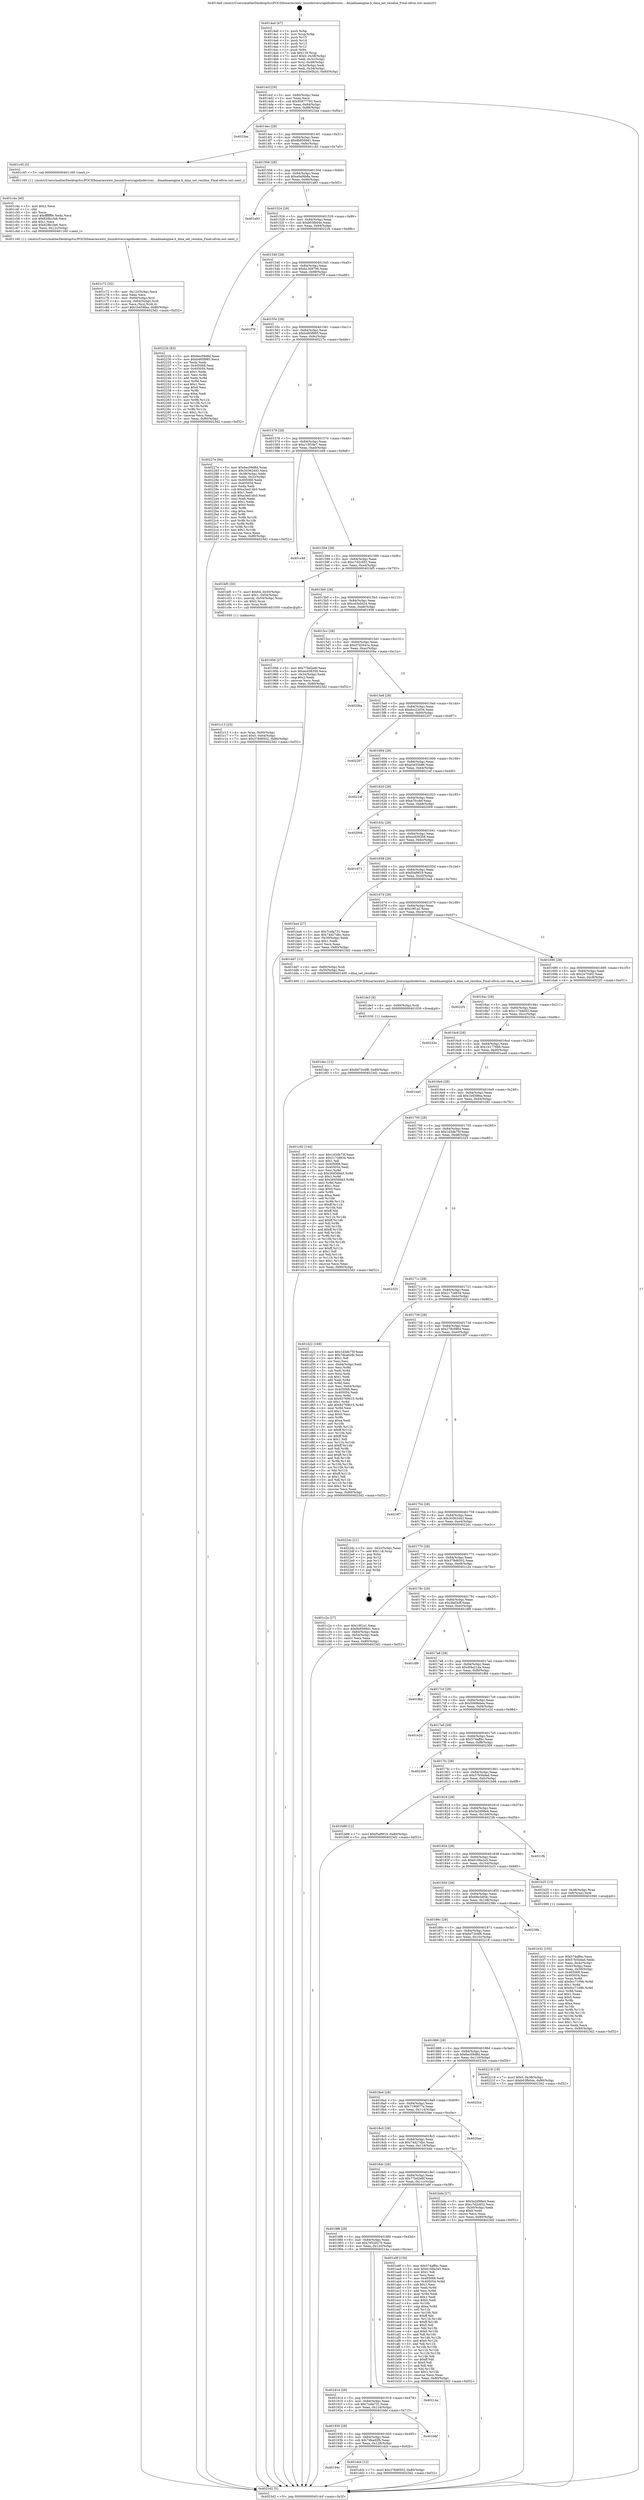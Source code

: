 digraph "0x4014a0" {
  label = "0x4014a0 (/mnt/c/Users/mathe/Desktop/tcc/POCII/binaries/extr_linuxdriversrapidiodevices....dmadmaengine.h_dma_set_residue_Final-ollvm.out::main(0))"
  labelloc = "t"
  node[shape=record]

  Entry [label="",width=0.3,height=0.3,shape=circle,fillcolor=black,style=filled]
  "0x4014cf" [label="{
     0x4014cf [29]\l
     | [instrs]\l
     &nbsp;&nbsp;0x4014cf \<+3\>: mov -0x80(%rbp),%eax\l
     &nbsp;&nbsp;0x4014d2 \<+2\>: mov %eax,%ecx\l
     &nbsp;&nbsp;0x4014d4 \<+6\>: sub $0x95877793,%ecx\l
     &nbsp;&nbsp;0x4014da \<+6\>: mov %eax,-0x84(%rbp)\l
     &nbsp;&nbsp;0x4014e0 \<+6\>: mov %ecx,-0x88(%rbp)\l
     &nbsp;&nbsp;0x4014e6 \<+6\>: je 00000000004023aa \<main+0xf0a\>\l
  }"]
  "0x4023aa" [label="{
     0x4023aa\l
  }", style=dashed]
  "0x4014ec" [label="{
     0x4014ec [28]\l
     | [instrs]\l
     &nbsp;&nbsp;0x4014ec \<+5\>: jmp 00000000004014f1 \<main+0x51\>\l
     &nbsp;&nbsp;0x4014f1 \<+6\>: mov -0x84(%rbp),%eax\l
     &nbsp;&nbsp;0x4014f7 \<+5\>: sub $0x9b8569d1,%eax\l
     &nbsp;&nbsp;0x4014fc \<+6\>: mov %eax,-0x8c(%rbp)\l
     &nbsp;&nbsp;0x401502 \<+6\>: je 0000000000401c45 \<main+0x7a5\>\l
  }"]
  Exit [label="",width=0.3,height=0.3,shape=circle,fillcolor=black,style=filled,peripheries=2]
  "0x401c45" [label="{
     0x401c45 [5]\l
     | [instrs]\l
     &nbsp;&nbsp;0x401c45 \<+5\>: call 0000000000401160 \<next_i\>\l
     | [calls]\l
     &nbsp;&nbsp;0x401160 \{1\} (/mnt/c/Users/mathe/Desktop/tcc/POCII/binaries/extr_linuxdriversrapidiodevices....dmadmaengine.h_dma_set_residue_Final-ollvm.out::next_i)\l
  }"]
  "0x401508" [label="{
     0x401508 [28]\l
     | [instrs]\l
     &nbsp;&nbsp;0x401508 \<+5\>: jmp 000000000040150d \<main+0x6d\>\l
     &nbsp;&nbsp;0x40150d \<+6\>: mov -0x84(%rbp),%eax\l
     &nbsp;&nbsp;0x401513 \<+5\>: sub $0xa0af4b8a,%eax\l
     &nbsp;&nbsp;0x401518 \<+6\>: mov %eax,-0x90(%rbp)\l
     &nbsp;&nbsp;0x40151e \<+6\>: je 0000000000401a93 \<main+0x5f3\>\l
  }"]
  "0x401dec" [label="{
     0x401dec [12]\l
     | [instrs]\l
     &nbsp;&nbsp;0x401dec \<+7\>: movl $0x6d72e4f8,-0x80(%rbp)\l
     &nbsp;&nbsp;0x401df3 \<+5\>: jmp 00000000004023d2 \<main+0xf32\>\l
  }"]
  "0x401a93" [label="{
     0x401a93\l
  }", style=dashed]
  "0x401524" [label="{
     0x401524 [28]\l
     | [instrs]\l
     &nbsp;&nbsp;0x401524 \<+5\>: jmp 0000000000401529 \<main+0x89\>\l
     &nbsp;&nbsp;0x401529 \<+6\>: mov -0x84(%rbp),%eax\l
     &nbsp;&nbsp;0x40152f \<+5\>: sub $0xb03fb04e,%eax\l
     &nbsp;&nbsp;0x401534 \<+6\>: mov %eax,-0x94(%rbp)\l
     &nbsp;&nbsp;0x40153a \<+6\>: je 000000000040222b \<main+0xd8b\>\l
  }"]
  "0x401de3" [label="{
     0x401de3 [9]\l
     | [instrs]\l
     &nbsp;&nbsp;0x401de3 \<+4\>: mov -0x60(%rbp),%rdi\l
     &nbsp;&nbsp;0x401de7 \<+5\>: call 0000000000401030 \<free@plt\>\l
     | [calls]\l
     &nbsp;&nbsp;0x401030 \{1\} (unknown)\l
  }"]
  "0x40222b" [label="{
     0x40222b [83]\l
     | [instrs]\l
     &nbsp;&nbsp;0x40222b \<+5\>: mov $0x6ec09d8d,%eax\l
     &nbsp;&nbsp;0x402230 \<+5\>: mov $0xb485f985,%ecx\l
     &nbsp;&nbsp;0x402235 \<+2\>: xor %edx,%edx\l
     &nbsp;&nbsp;0x402237 \<+7\>: mov 0x405068,%esi\l
     &nbsp;&nbsp;0x40223e \<+7\>: mov 0x405054,%edi\l
     &nbsp;&nbsp;0x402245 \<+3\>: sub $0x1,%edx\l
     &nbsp;&nbsp;0x402248 \<+3\>: mov %esi,%r8d\l
     &nbsp;&nbsp;0x40224b \<+3\>: add %edx,%r8d\l
     &nbsp;&nbsp;0x40224e \<+4\>: imul %r8d,%esi\l
     &nbsp;&nbsp;0x402252 \<+3\>: and $0x1,%esi\l
     &nbsp;&nbsp;0x402255 \<+3\>: cmp $0x0,%esi\l
     &nbsp;&nbsp;0x402258 \<+4\>: sete %r9b\l
     &nbsp;&nbsp;0x40225c \<+3\>: cmp $0xa,%edi\l
     &nbsp;&nbsp;0x40225f \<+4\>: setl %r10b\l
     &nbsp;&nbsp;0x402263 \<+3\>: mov %r9b,%r11b\l
     &nbsp;&nbsp;0x402266 \<+3\>: and %r10b,%r11b\l
     &nbsp;&nbsp;0x402269 \<+3\>: xor %r10b,%r9b\l
     &nbsp;&nbsp;0x40226c \<+3\>: or %r9b,%r11b\l
     &nbsp;&nbsp;0x40226f \<+4\>: test $0x1,%r11b\l
     &nbsp;&nbsp;0x402273 \<+3\>: cmovne %ecx,%eax\l
     &nbsp;&nbsp;0x402276 \<+3\>: mov %eax,-0x80(%rbp)\l
     &nbsp;&nbsp;0x402279 \<+5\>: jmp 00000000004023d2 \<main+0xf32\>\l
  }"]
  "0x401540" [label="{
     0x401540 [28]\l
     | [instrs]\l
     &nbsp;&nbsp;0x401540 \<+5\>: jmp 0000000000401545 \<main+0xa5\>\l
     &nbsp;&nbsp;0x401545 \<+6\>: mov -0x84(%rbp),%eax\l
     &nbsp;&nbsp;0x40154b \<+5\>: sub $0xb1309706,%eax\l
     &nbsp;&nbsp;0x401550 \<+6\>: mov %eax,-0x98(%rbp)\l
     &nbsp;&nbsp;0x401556 \<+6\>: je 0000000000401f79 \<main+0xad9\>\l
  }"]
  "0x40194c" [label="{
     0x40194c\l
  }", style=dashed]
  "0x401f79" [label="{
     0x401f79\l
  }", style=dashed]
  "0x40155c" [label="{
     0x40155c [28]\l
     | [instrs]\l
     &nbsp;&nbsp;0x40155c \<+5\>: jmp 0000000000401561 \<main+0xc1\>\l
     &nbsp;&nbsp;0x401561 \<+6\>: mov -0x84(%rbp),%eax\l
     &nbsp;&nbsp;0x401567 \<+5\>: sub $0xb485f985,%eax\l
     &nbsp;&nbsp;0x40156c \<+6\>: mov %eax,-0x9c(%rbp)\l
     &nbsp;&nbsp;0x401572 \<+6\>: je 000000000040227e \<main+0xdde\>\l
  }"]
  "0x401dcb" [label="{
     0x401dcb [12]\l
     | [instrs]\l
     &nbsp;&nbsp;0x401dcb \<+7\>: movl $0x378d6502,-0x80(%rbp)\l
     &nbsp;&nbsp;0x401dd2 \<+5\>: jmp 00000000004023d2 \<main+0xf32\>\l
  }"]
  "0x40227e" [label="{
     0x40227e [94]\l
     | [instrs]\l
     &nbsp;&nbsp;0x40227e \<+5\>: mov $0x6ec09d8d,%eax\l
     &nbsp;&nbsp;0x402283 \<+5\>: mov $0x30362443,%ecx\l
     &nbsp;&nbsp;0x402288 \<+3\>: mov -0x38(%rbp),%edx\l
     &nbsp;&nbsp;0x40228b \<+3\>: mov %edx,-0x2c(%rbp)\l
     &nbsp;&nbsp;0x40228e \<+7\>: mov 0x405068,%edx\l
     &nbsp;&nbsp;0x402295 \<+7\>: mov 0x405054,%esi\l
     &nbsp;&nbsp;0x40229c \<+2\>: mov %edx,%edi\l
     &nbsp;&nbsp;0x40229e \<+6\>: sub $0xa3ed14b5,%edi\l
     &nbsp;&nbsp;0x4022a4 \<+3\>: sub $0x1,%edi\l
     &nbsp;&nbsp;0x4022a7 \<+6\>: add $0xa3ed14b5,%edi\l
     &nbsp;&nbsp;0x4022ad \<+3\>: imul %edi,%edx\l
     &nbsp;&nbsp;0x4022b0 \<+3\>: and $0x1,%edx\l
     &nbsp;&nbsp;0x4022b3 \<+3\>: cmp $0x0,%edx\l
     &nbsp;&nbsp;0x4022b6 \<+4\>: sete %r8b\l
     &nbsp;&nbsp;0x4022ba \<+3\>: cmp $0xa,%esi\l
     &nbsp;&nbsp;0x4022bd \<+4\>: setl %r9b\l
     &nbsp;&nbsp;0x4022c1 \<+3\>: mov %r8b,%r10b\l
     &nbsp;&nbsp;0x4022c4 \<+3\>: and %r9b,%r10b\l
     &nbsp;&nbsp;0x4022c7 \<+3\>: xor %r9b,%r8b\l
     &nbsp;&nbsp;0x4022ca \<+3\>: or %r8b,%r10b\l
     &nbsp;&nbsp;0x4022cd \<+4\>: test $0x1,%r10b\l
     &nbsp;&nbsp;0x4022d1 \<+3\>: cmovne %ecx,%eax\l
     &nbsp;&nbsp;0x4022d4 \<+3\>: mov %eax,-0x80(%rbp)\l
     &nbsp;&nbsp;0x4022d7 \<+5\>: jmp 00000000004023d2 \<main+0xf32\>\l
  }"]
  "0x401578" [label="{
     0x401578 [28]\l
     | [instrs]\l
     &nbsp;&nbsp;0x401578 \<+5\>: jmp 000000000040157d \<main+0xdd\>\l
     &nbsp;&nbsp;0x40157d \<+6\>: mov -0x84(%rbp),%eax\l
     &nbsp;&nbsp;0x401583 \<+5\>: sub $0xc15f18e7,%eax\l
     &nbsp;&nbsp;0x401588 \<+6\>: mov %eax,-0xa0(%rbp)\l
     &nbsp;&nbsp;0x40158e \<+6\>: je 0000000000401e48 \<main+0x9a8\>\l
  }"]
  "0x401930" [label="{
     0x401930 [28]\l
     | [instrs]\l
     &nbsp;&nbsp;0x401930 \<+5\>: jmp 0000000000401935 \<main+0x495\>\l
     &nbsp;&nbsp;0x401935 \<+6\>: mov -0x84(%rbp),%eax\l
     &nbsp;&nbsp;0x40193b \<+5\>: sub $0x7dbad2fb,%eax\l
     &nbsp;&nbsp;0x401940 \<+6\>: mov %eax,-0x128(%rbp)\l
     &nbsp;&nbsp;0x401946 \<+6\>: je 0000000000401dcb \<main+0x92b\>\l
  }"]
  "0x401e48" [label="{
     0x401e48\l
  }", style=dashed]
  "0x401594" [label="{
     0x401594 [28]\l
     | [instrs]\l
     &nbsp;&nbsp;0x401594 \<+5\>: jmp 0000000000401599 \<main+0xf9\>\l
     &nbsp;&nbsp;0x401599 \<+6\>: mov -0x84(%rbp),%eax\l
     &nbsp;&nbsp;0x40159f \<+5\>: sub $0xc7d2c652,%eax\l
     &nbsp;&nbsp;0x4015a4 \<+6\>: mov %eax,-0xa4(%rbp)\l
     &nbsp;&nbsp;0x4015aa \<+6\>: je 0000000000401bf5 \<main+0x755\>\l
  }"]
  "0x401bbf" [label="{
     0x401bbf\l
  }", style=dashed]
  "0x401bf5" [label="{
     0x401bf5 [30]\l
     | [instrs]\l
     &nbsp;&nbsp;0x401bf5 \<+7\>: movl $0x64,-0x50(%rbp)\l
     &nbsp;&nbsp;0x401bfc \<+7\>: movl $0x1,-0x54(%rbp)\l
     &nbsp;&nbsp;0x401c03 \<+4\>: movslq -0x54(%rbp),%rax\l
     &nbsp;&nbsp;0x401c07 \<+4\>: shl $0x2,%rax\l
     &nbsp;&nbsp;0x401c0b \<+3\>: mov %rax,%rdi\l
     &nbsp;&nbsp;0x401c0e \<+5\>: call 0000000000401050 \<malloc@plt\>\l
     | [calls]\l
     &nbsp;&nbsp;0x401050 \{1\} (unknown)\l
  }"]
  "0x4015b0" [label="{
     0x4015b0 [28]\l
     | [instrs]\l
     &nbsp;&nbsp;0x4015b0 \<+5\>: jmp 00000000004015b5 \<main+0x115\>\l
     &nbsp;&nbsp;0x4015b5 \<+6\>: mov -0x84(%rbp),%eax\l
     &nbsp;&nbsp;0x4015bb \<+5\>: sub $0xcd3e5b24,%eax\l
     &nbsp;&nbsp;0x4015c0 \<+6\>: mov %eax,-0xa8(%rbp)\l
     &nbsp;&nbsp;0x4015c6 \<+6\>: je 0000000000401956 \<main+0x4b6\>\l
  }"]
  "0x401914" [label="{
     0x401914 [28]\l
     | [instrs]\l
     &nbsp;&nbsp;0x401914 \<+5\>: jmp 0000000000401919 \<main+0x479\>\l
     &nbsp;&nbsp;0x401919 \<+6\>: mov -0x84(%rbp),%eax\l
     &nbsp;&nbsp;0x40191f \<+5\>: sub $0x7cefa731,%eax\l
     &nbsp;&nbsp;0x401924 \<+6\>: mov %eax,-0x124(%rbp)\l
     &nbsp;&nbsp;0x40192a \<+6\>: je 0000000000401bbf \<main+0x71f\>\l
  }"]
  "0x401956" [label="{
     0x401956 [27]\l
     | [instrs]\l
     &nbsp;&nbsp;0x401956 \<+5\>: mov $0x77bd2e6f,%eax\l
     &nbsp;&nbsp;0x40195b \<+5\>: mov $0xecd38358,%ecx\l
     &nbsp;&nbsp;0x401960 \<+3\>: mov -0x34(%rbp),%edx\l
     &nbsp;&nbsp;0x401963 \<+3\>: cmp $0x2,%edx\l
     &nbsp;&nbsp;0x401966 \<+3\>: cmovne %ecx,%eax\l
     &nbsp;&nbsp;0x401969 \<+3\>: mov %eax,-0x80(%rbp)\l
     &nbsp;&nbsp;0x40196c \<+5\>: jmp 00000000004023d2 \<main+0xf32\>\l
  }"]
  "0x4015cc" [label="{
     0x4015cc [28]\l
     | [instrs]\l
     &nbsp;&nbsp;0x4015cc \<+5\>: jmp 00000000004015d1 \<main+0x131\>\l
     &nbsp;&nbsp;0x4015d1 \<+6\>: mov -0x84(%rbp),%eax\l
     &nbsp;&nbsp;0x4015d7 \<+5\>: sub $0xd7d2641e,%eax\l
     &nbsp;&nbsp;0x4015dc \<+6\>: mov %eax,-0xac(%rbp)\l
     &nbsp;&nbsp;0x4015e2 \<+6\>: je 00000000004020ba \<main+0xc1a\>\l
  }"]
  "0x4023d2" [label="{
     0x4023d2 [5]\l
     | [instrs]\l
     &nbsp;&nbsp;0x4023d2 \<+5\>: jmp 00000000004014cf \<main+0x2f\>\l
  }"]
  "0x4014a0" [label="{
     0x4014a0 [47]\l
     | [instrs]\l
     &nbsp;&nbsp;0x4014a0 \<+1\>: push %rbp\l
     &nbsp;&nbsp;0x4014a1 \<+3\>: mov %rsp,%rbp\l
     &nbsp;&nbsp;0x4014a4 \<+2\>: push %r15\l
     &nbsp;&nbsp;0x4014a6 \<+2\>: push %r14\l
     &nbsp;&nbsp;0x4014a8 \<+2\>: push %r13\l
     &nbsp;&nbsp;0x4014aa \<+2\>: push %r12\l
     &nbsp;&nbsp;0x4014ac \<+1\>: push %rbx\l
     &nbsp;&nbsp;0x4014ad \<+7\>: sub $0x118,%rsp\l
     &nbsp;&nbsp;0x4014b4 \<+7\>: movl $0x0,-0x38(%rbp)\l
     &nbsp;&nbsp;0x4014bb \<+3\>: mov %edi,-0x3c(%rbp)\l
     &nbsp;&nbsp;0x4014be \<+4\>: mov %rsi,-0x48(%rbp)\l
     &nbsp;&nbsp;0x4014c2 \<+3\>: mov -0x3c(%rbp),%edi\l
     &nbsp;&nbsp;0x4014c5 \<+3\>: mov %edi,-0x34(%rbp)\l
     &nbsp;&nbsp;0x4014c8 \<+7\>: movl $0xcd3e5b24,-0x80(%rbp)\l
  }"]
  "0x40214a" [label="{
     0x40214a\l
  }", style=dashed]
  "0x4020ba" [label="{
     0x4020ba\l
  }", style=dashed]
  "0x4015e8" [label="{
     0x4015e8 [28]\l
     | [instrs]\l
     &nbsp;&nbsp;0x4015e8 \<+5\>: jmp 00000000004015ed \<main+0x14d\>\l
     &nbsp;&nbsp;0x4015ed \<+6\>: mov -0x84(%rbp),%eax\l
     &nbsp;&nbsp;0x4015f3 \<+5\>: sub $0xdcc22d34,%eax\l
     &nbsp;&nbsp;0x4015f8 \<+6\>: mov %eax,-0xb0(%rbp)\l
     &nbsp;&nbsp;0x4015fe \<+6\>: je 0000000000402207 \<main+0xd67\>\l
  }"]
  "0x401c72" [label="{
     0x401c72 [32]\l
     | [instrs]\l
     &nbsp;&nbsp;0x401c72 \<+6\>: mov -0x12c(%rbp),%ecx\l
     &nbsp;&nbsp;0x401c78 \<+3\>: imul %eax,%ecx\l
     &nbsp;&nbsp;0x401c7b \<+4\>: mov -0x60(%rbp),%rsi\l
     &nbsp;&nbsp;0x401c7f \<+4\>: movslq -0x64(%rbp),%rdi\l
     &nbsp;&nbsp;0x401c83 \<+3\>: mov %ecx,(%rsi,%rdi,4)\l
     &nbsp;&nbsp;0x401c86 \<+7\>: movl $0x1b459fea,-0x80(%rbp)\l
     &nbsp;&nbsp;0x401c8d \<+5\>: jmp 00000000004023d2 \<main+0xf32\>\l
  }"]
  "0x402207" [label="{
     0x402207\l
  }", style=dashed]
  "0x401604" [label="{
     0x401604 [28]\l
     | [instrs]\l
     &nbsp;&nbsp;0x401604 \<+5\>: jmp 0000000000401609 \<main+0x169\>\l
     &nbsp;&nbsp;0x401609 \<+6\>: mov -0x84(%rbp),%eax\l
     &nbsp;&nbsp;0x40160f \<+5\>: sub $0xe5e55b86,%eax\l
     &nbsp;&nbsp;0x401614 \<+6\>: mov %eax,-0xb4(%rbp)\l
     &nbsp;&nbsp;0x40161a \<+6\>: je 00000000004021ef \<main+0xd4f\>\l
  }"]
  "0x401c4a" [label="{
     0x401c4a [40]\l
     | [instrs]\l
     &nbsp;&nbsp;0x401c4a \<+5\>: mov $0x2,%ecx\l
     &nbsp;&nbsp;0x401c4f \<+1\>: cltd\l
     &nbsp;&nbsp;0x401c50 \<+2\>: idiv %ecx\l
     &nbsp;&nbsp;0x401c52 \<+6\>: imul $0xfffffffe,%edx,%ecx\l
     &nbsp;&nbsp;0x401c58 \<+6\>: sub $0x828b1fe6,%ecx\l
     &nbsp;&nbsp;0x401c5e \<+3\>: add $0x1,%ecx\l
     &nbsp;&nbsp;0x401c61 \<+6\>: add $0x828b1fe6,%ecx\l
     &nbsp;&nbsp;0x401c67 \<+6\>: mov %ecx,-0x12c(%rbp)\l
     &nbsp;&nbsp;0x401c6d \<+5\>: call 0000000000401160 \<next_i\>\l
     | [calls]\l
     &nbsp;&nbsp;0x401160 \{1\} (/mnt/c/Users/mathe/Desktop/tcc/POCII/binaries/extr_linuxdriversrapidiodevices....dmadmaengine.h_dma_set_residue_Final-ollvm.out::next_i)\l
  }"]
  "0x4021ef" [label="{
     0x4021ef\l
  }", style=dashed]
  "0x401620" [label="{
     0x401620 [28]\l
     | [instrs]\l
     &nbsp;&nbsp;0x401620 \<+5\>: jmp 0000000000401625 \<main+0x185\>\l
     &nbsp;&nbsp;0x401625 \<+6\>: mov -0x84(%rbp),%eax\l
     &nbsp;&nbsp;0x40162b \<+5\>: sub $0xe7fccfef,%eax\l
     &nbsp;&nbsp;0x401630 \<+6\>: mov %eax,-0xb8(%rbp)\l
     &nbsp;&nbsp;0x401636 \<+6\>: je 0000000000402009 \<main+0xb69\>\l
  }"]
  "0x401c13" [label="{
     0x401c13 [23]\l
     | [instrs]\l
     &nbsp;&nbsp;0x401c13 \<+4\>: mov %rax,-0x60(%rbp)\l
     &nbsp;&nbsp;0x401c17 \<+7\>: movl $0x0,-0x64(%rbp)\l
     &nbsp;&nbsp;0x401c1e \<+7\>: movl $0x378d6502,-0x80(%rbp)\l
     &nbsp;&nbsp;0x401c25 \<+5\>: jmp 00000000004023d2 \<main+0xf32\>\l
  }"]
  "0x402009" [label="{
     0x402009\l
  }", style=dashed]
  "0x40163c" [label="{
     0x40163c [28]\l
     | [instrs]\l
     &nbsp;&nbsp;0x40163c \<+5\>: jmp 0000000000401641 \<main+0x1a1\>\l
     &nbsp;&nbsp;0x401641 \<+6\>: mov -0x84(%rbp),%eax\l
     &nbsp;&nbsp;0x401647 \<+5\>: sub $0xecd38358,%eax\l
     &nbsp;&nbsp;0x40164c \<+6\>: mov %eax,-0xbc(%rbp)\l
     &nbsp;&nbsp;0x401652 \<+6\>: je 0000000000401971 \<main+0x4d1\>\l
  }"]
  "0x401b32" [label="{
     0x401b32 [102]\l
     | [instrs]\l
     &nbsp;&nbsp;0x401b32 \<+5\>: mov $0x574aff4c,%ecx\l
     &nbsp;&nbsp;0x401b37 \<+5\>: mov $0x57b5bdad,%edx\l
     &nbsp;&nbsp;0x401b3c \<+3\>: mov %eax,-0x4c(%rbp)\l
     &nbsp;&nbsp;0x401b3f \<+3\>: mov -0x4c(%rbp),%eax\l
     &nbsp;&nbsp;0x401b42 \<+3\>: mov %eax,-0x30(%rbp)\l
     &nbsp;&nbsp;0x401b45 \<+7\>: mov 0x405068,%eax\l
     &nbsp;&nbsp;0x401b4c \<+7\>: mov 0x405054,%esi\l
     &nbsp;&nbsp;0x401b53 \<+3\>: mov %eax,%r8d\l
     &nbsp;&nbsp;0x401b56 \<+7\>: add $0x9cc7109b,%r8d\l
     &nbsp;&nbsp;0x401b5d \<+4\>: sub $0x1,%r8d\l
     &nbsp;&nbsp;0x401b61 \<+7\>: sub $0x9cc7109b,%r8d\l
     &nbsp;&nbsp;0x401b68 \<+4\>: imul %r8d,%eax\l
     &nbsp;&nbsp;0x401b6c \<+3\>: and $0x1,%eax\l
     &nbsp;&nbsp;0x401b6f \<+3\>: cmp $0x0,%eax\l
     &nbsp;&nbsp;0x401b72 \<+4\>: sete %r9b\l
     &nbsp;&nbsp;0x401b76 \<+3\>: cmp $0xa,%esi\l
     &nbsp;&nbsp;0x401b79 \<+4\>: setl %r10b\l
     &nbsp;&nbsp;0x401b7d \<+3\>: mov %r9b,%r11b\l
     &nbsp;&nbsp;0x401b80 \<+3\>: and %r10b,%r11b\l
     &nbsp;&nbsp;0x401b83 \<+3\>: xor %r10b,%r9b\l
     &nbsp;&nbsp;0x401b86 \<+3\>: or %r9b,%r11b\l
     &nbsp;&nbsp;0x401b89 \<+4\>: test $0x1,%r11b\l
     &nbsp;&nbsp;0x401b8d \<+3\>: cmovne %edx,%ecx\l
     &nbsp;&nbsp;0x401b90 \<+3\>: mov %ecx,-0x80(%rbp)\l
     &nbsp;&nbsp;0x401b93 \<+5\>: jmp 00000000004023d2 \<main+0xf32\>\l
  }"]
  "0x401971" [label="{
     0x401971\l
  }", style=dashed]
  "0x401658" [label="{
     0x401658 [28]\l
     | [instrs]\l
     &nbsp;&nbsp;0x401658 \<+5\>: jmp 000000000040165d \<main+0x1bd\>\l
     &nbsp;&nbsp;0x40165d \<+6\>: mov -0x84(%rbp),%eax\l
     &nbsp;&nbsp;0x401663 \<+5\>: sub $0xf5af9f19,%eax\l
     &nbsp;&nbsp;0x401668 \<+6\>: mov %eax,-0xc0(%rbp)\l
     &nbsp;&nbsp;0x40166e \<+6\>: je 0000000000401ba4 \<main+0x704\>\l
  }"]
  "0x4018f8" [label="{
     0x4018f8 [28]\l
     | [instrs]\l
     &nbsp;&nbsp;0x4018f8 \<+5\>: jmp 00000000004018fd \<main+0x45d\>\l
     &nbsp;&nbsp;0x4018fd \<+6\>: mov -0x84(%rbp),%eax\l
     &nbsp;&nbsp;0x401903 \<+5\>: sub $0x79529276,%eax\l
     &nbsp;&nbsp;0x401908 \<+6\>: mov %eax,-0x120(%rbp)\l
     &nbsp;&nbsp;0x40190e \<+6\>: je 000000000040214a \<main+0xcaa\>\l
  }"]
  "0x401ba4" [label="{
     0x401ba4 [27]\l
     | [instrs]\l
     &nbsp;&nbsp;0x401ba4 \<+5\>: mov $0x7cefa731,%eax\l
     &nbsp;&nbsp;0x401ba9 \<+5\>: mov $0x74d27dbc,%ecx\l
     &nbsp;&nbsp;0x401bae \<+3\>: mov -0x30(%rbp),%edx\l
     &nbsp;&nbsp;0x401bb1 \<+3\>: cmp $0x1,%edx\l
     &nbsp;&nbsp;0x401bb4 \<+3\>: cmovl %ecx,%eax\l
     &nbsp;&nbsp;0x401bb7 \<+3\>: mov %eax,-0x80(%rbp)\l
     &nbsp;&nbsp;0x401bba \<+5\>: jmp 00000000004023d2 \<main+0xf32\>\l
  }"]
  "0x401674" [label="{
     0x401674 [28]\l
     | [instrs]\l
     &nbsp;&nbsp;0x401674 \<+5\>: jmp 0000000000401679 \<main+0x1d9\>\l
     &nbsp;&nbsp;0x401679 \<+6\>: mov -0x84(%rbp),%eax\l
     &nbsp;&nbsp;0x40167f \<+5\>: sub $0x19f1a1,%eax\l
     &nbsp;&nbsp;0x401684 \<+6\>: mov %eax,-0xc4(%rbp)\l
     &nbsp;&nbsp;0x40168a \<+6\>: je 0000000000401dd7 \<main+0x937\>\l
  }"]
  "0x401a9f" [label="{
     0x401a9f [134]\l
     | [instrs]\l
     &nbsp;&nbsp;0x401a9f \<+5\>: mov $0x574aff4c,%eax\l
     &nbsp;&nbsp;0x401aa4 \<+5\>: mov $0x6168a2e5,%ecx\l
     &nbsp;&nbsp;0x401aa9 \<+2\>: mov $0x1,%dl\l
     &nbsp;&nbsp;0x401aab \<+2\>: xor %esi,%esi\l
     &nbsp;&nbsp;0x401aad \<+7\>: mov 0x405068,%edi\l
     &nbsp;&nbsp;0x401ab4 \<+8\>: mov 0x405054,%r8d\l
     &nbsp;&nbsp;0x401abc \<+3\>: sub $0x1,%esi\l
     &nbsp;&nbsp;0x401abf \<+3\>: mov %edi,%r9d\l
     &nbsp;&nbsp;0x401ac2 \<+3\>: add %esi,%r9d\l
     &nbsp;&nbsp;0x401ac5 \<+4\>: imul %r9d,%edi\l
     &nbsp;&nbsp;0x401ac9 \<+3\>: and $0x1,%edi\l
     &nbsp;&nbsp;0x401acc \<+3\>: cmp $0x0,%edi\l
     &nbsp;&nbsp;0x401acf \<+4\>: sete %r10b\l
     &nbsp;&nbsp;0x401ad3 \<+4\>: cmp $0xa,%r8d\l
     &nbsp;&nbsp;0x401ad7 \<+4\>: setl %r11b\l
     &nbsp;&nbsp;0x401adb \<+3\>: mov %r10b,%bl\l
     &nbsp;&nbsp;0x401ade \<+3\>: xor $0xff,%bl\l
     &nbsp;&nbsp;0x401ae1 \<+3\>: mov %r11b,%r14b\l
     &nbsp;&nbsp;0x401ae4 \<+4\>: xor $0xff,%r14b\l
     &nbsp;&nbsp;0x401ae8 \<+3\>: xor $0x0,%dl\l
     &nbsp;&nbsp;0x401aeb \<+3\>: mov %bl,%r15b\l
     &nbsp;&nbsp;0x401aee \<+4\>: and $0x0,%r15b\l
     &nbsp;&nbsp;0x401af2 \<+3\>: and %dl,%r10b\l
     &nbsp;&nbsp;0x401af5 \<+3\>: mov %r14b,%r12b\l
     &nbsp;&nbsp;0x401af8 \<+4\>: and $0x0,%r12b\l
     &nbsp;&nbsp;0x401afc \<+3\>: and %dl,%r11b\l
     &nbsp;&nbsp;0x401aff \<+3\>: or %r10b,%r15b\l
     &nbsp;&nbsp;0x401b02 \<+3\>: or %r11b,%r12b\l
     &nbsp;&nbsp;0x401b05 \<+3\>: xor %r12b,%r15b\l
     &nbsp;&nbsp;0x401b08 \<+3\>: or %r14b,%bl\l
     &nbsp;&nbsp;0x401b0b \<+3\>: xor $0xff,%bl\l
     &nbsp;&nbsp;0x401b0e \<+3\>: or $0x0,%dl\l
     &nbsp;&nbsp;0x401b11 \<+2\>: and %dl,%bl\l
     &nbsp;&nbsp;0x401b13 \<+3\>: or %bl,%r15b\l
     &nbsp;&nbsp;0x401b16 \<+4\>: test $0x1,%r15b\l
     &nbsp;&nbsp;0x401b1a \<+3\>: cmovne %ecx,%eax\l
     &nbsp;&nbsp;0x401b1d \<+3\>: mov %eax,-0x80(%rbp)\l
     &nbsp;&nbsp;0x401b20 \<+5\>: jmp 00000000004023d2 \<main+0xf32\>\l
  }"]
  "0x401dd7" [label="{
     0x401dd7 [12]\l
     | [instrs]\l
     &nbsp;&nbsp;0x401dd7 \<+4\>: mov -0x60(%rbp),%rdi\l
     &nbsp;&nbsp;0x401ddb \<+3\>: mov -0x50(%rbp),%esi\l
     &nbsp;&nbsp;0x401dde \<+5\>: call 0000000000401400 \<dma_set_residue\>\l
     | [calls]\l
     &nbsp;&nbsp;0x401400 \{1\} (/mnt/c/Users/mathe/Desktop/tcc/POCII/binaries/extr_linuxdriversrapidiodevices....dmadmaengine.h_dma_set_residue_Final-ollvm.out::dma_set_residue)\l
  }"]
  "0x401690" [label="{
     0x401690 [28]\l
     | [instrs]\l
     &nbsp;&nbsp;0x401690 \<+5\>: jmp 0000000000401695 \<main+0x1f5\>\l
     &nbsp;&nbsp;0x401695 \<+6\>: mov -0x84(%rbp),%eax\l
     &nbsp;&nbsp;0x40169b \<+5\>: sub $0x2e704f2,%eax\l
     &nbsp;&nbsp;0x4016a0 \<+6\>: mov %eax,-0xc8(%rbp)\l
     &nbsp;&nbsp;0x4016a6 \<+6\>: je 00000000004022f1 \<main+0xe51\>\l
  }"]
  "0x4018dc" [label="{
     0x4018dc [28]\l
     | [instrs]\l
     &nbsp;&nbsp;0x4018dc \<+5\>: jmp 00000000004018e1 \<main+0x441\>\l
     &nbsp;&nbsp;0x4018e1 \<+6\>: mov -0x84(%rbp),%eax\l
     &nbsp;&nbsp;0x4018e7 \<+5\>: sub $0x77bd2e6f,%eax\l
     &nbsp;&nbsp;0x4018ec \<+6\>: mov %eax,-0x11c(%rbp)\l
     &nbsp;&nbsp;0x4018f2 \<+6\>: je 0000000000401a9f \<main+0x5ff\>\l
  }"]
  "0x4022f1" [label="{
     0x4022f1\l
  }", style=dashed]
  "0x4016ac" [label="{
     0x4016ac [28]\l
     | [instrs]\l
     &nbsp;&nbsp;0x4016ac \<+5\>: jmp 00000000004016b1 \<main+0x211\>\l
     &nbsp;&nbsp;0x4016b1 \<+6\>: mov -0x84(%rbp),%eax\l
     &nbsp;&nbsp;0x4016b7 \<+5\>: sub $0x117bdd52,%eax\l
     &nbsp;&nbsp;0x4016bc \<+6\>: mov %eax,-0xcc(%rbp)\l
     &nbsp;&nbsp;0x4016c2 \<+6\>: je 000000000040233e \<main+0xe9e\>\l
  }"]
  "0x401bda" [label="{
     0x401bda [27]\l
     | [instrs]\l
     &nbsp;&nbsp;0x401bda \<+5\>: mov $0x5a2d98e4,%eax\l
     &nbsp;&nbsp;0x401bdf \<+5\>: mov $0xc7d2c652,%ecx\l
     &nbsp;&nbsp;0x401be4 \<+3\>: mov -0x30(%rbp),%edx\l
     &nbsp;&nbsp;0x401be7 \<+3\>: cmp $0x0,%edx\l
     &nbsp;&nbsp;0x401bea \<+3\>: cmove %ecx,%eax\l
     &nbsp;&nbsp;0x401bed \<+3\>: mov %eax,-0x80(%rbp)\l
     &nbsp;&nbsp;0x401bf0 \<+5\>: jmp 00000000004023d2 \<main+0xf32\>\l
  }"]
  "0x40233e" [label="{
     0x40233e\l
  }", style=dashed]
  "0x4016c8" [label="{
     0x4016c8 [28]\l
     | [instrs]\l
     &nbsp;&nbsp;0x4016c8 \<+5\>: jmp 00000000004016cd \<main+0x22d\>\l
     &nbsp;&nbsp;0x4016cd \<+6\>: mov -0x84(%rbp),%eax\l
     &nbsp;&nbsp;0x4016d3 \<+5\>: sub $0x1b177688,%eax\l
     &nbsp;&nbsp;0x4016d8 \<+6\>: mov %eax,-0xd0(%rbp)\l
     &nbsp;&nbsp;0x4016de \<+6\>: je 0000000000401ea0 \<main+0xa00\>\l
  }"]
  "0x4018c0" [label="{
     0x4018c0 [28]\l
     | [instrs]\l
     &nbsp;&nbsp;0x4018c0 \<+5\>: jmp 00000000004018c5 \<main+0x425\>\l
     &nbsp;&nbsp;0x4018c5 \<+6\>: mov -0x84(%rbp),%eax\l
     &nbsp;&nbsp;0x4018cb \<+5\>: sub $0x74d27dbc,%eax\l
     &nbsp;&nbsp;0x4018d0 \<+6\>: mov %eax,-0x118(%rbp)\l
     &nbsp;&nbsp;0x4018d6 \<+6\>: je 0000000000401bda \<main+0x73a\>\l
  }"]
  "0x401ea0" [label="{
     0x401ea0\l
  }", style=dashed]
  "0x4016e4" [label="{
     0x4016e4 [28]\l
     | [instrs]\l
     &nbsp;&nbsp;0x4016e4 \<+5\>: jmp 00000000004016e9 \<main+0x249\>\l
     &nbsp;&nbsp;0x4016e9 \<+6\>: mov -0x84(%rbp),%eax\l
     &nbsp;&nbsp;0x4016ef \<+5\>: sub $0x1b459fea,%eax\l
     &nbsp;&nbsp;0x4016f4 \<+6\>: mov %eax,-0xd4(%rbp)\l
     &nbsp;&nbsp;0x4016fa \<+6\>: je 0000000000401c92 \<main+0x7f2\>\l
  }"]
  "0x4020ae" [label="{
     0x4020ae\l
  }", style=dashed]
  "0x401c92" [label="{
     0x401c92 [144]\l
     | [instrs]\l
     &nbsp;&nbsp;0x401c92 \<+5\>: mov $0x1d3db75f,%eax\l
     &nbsp;&nbsp;0x401c97 \<+5\>: mov $0x217cd934,%ecx\l
     &nbsp;&nbsp;0x401c9c \<+2\>: mov $0x1,%dl\l
     &nbsp;&nbsp;0x401c9e \<+7\>: mov 0x405068,%esi\l
     &nbsp;&nbsp;0x401ca5 \<+7\>: mov 0x405054,%edi\l
     &nbsp;&nbsp;0x401cac \<+3\>: mov %esi,%r8d\l
     &nbsp;&nbsp;0x401caf \<+7\>: sub $0x26456bb3,%r8d\l
     &nbsp;&nbsp;0x401cb6 \<+4\>: sub $0x1,%r8d\l
     &nbsp;&nbsp;0x401cba \<+7\>: add $0x26456bb3,%r8d\l
     &nbsp;&nbsp;0x401cc1 \<+4\>: imul %r8d,%esi\l
     &nbsp;&nbsp;0x401cc5 \<+3\>: and $0x1,%esi\l
     &nbsp;&nbsp;0x401cc8 \<+3\>: cmp $0x0,%esi\l
     &nbsp;&nbsp;0x401ccb \<+4\>: sete %r9b\l
     &nbsp;&nbsp;0x401ccf \<+3\>: cmp $0xa,%edi\l
     &nbsp;&nbsp;0x401cd2 \<+4\>: setl %r10b\l
     &nbsp;&nbsp;0x401cd6 \<+3\>: mov %r9b,%r11b\l
     &nbsp;&nbsp;0x401cd9 \<+4\>: xor $0xff,%r11b\l
     &nbsp;&nbsp;0x401cdd \<+3\>: mov %r10b,%bl\l
     &nbsp;&nbsp;0x401ce0 \<+3\>: xor $0xff,%bl\l
     &nbsp;&nbsp;0x401ce3 \<+3\>: xor $0x1,%dl\l
     &nbsp;&nbsp;0x401ce6 \<+3\>: mov %r11b,%r14b\l
     &nbsp;&nbsp;0x401ce9 \<+4\>: and $0xff,%r14b\l
     &nbsp;&nbsp;0x401ced \<+3\>: and %dl,%r9b\l
     &nbsp;&nbsp;0x401cf0 \<+3\>: mov %bl,%r15b\l
     &nbsp;&nbsp;0x401cf3 \<+4\>: and $0xff,%r15b\l
     &nbsp;&nbsp;0x401cf7 \<+3\>: and %dl,%r10b\l
     &nbsp;&nbsp;0x401cfa \<+3\>: or %r9b,%r14b\l
     &nbsp;&nbsp;0x401cfd \<+3\>: or %r10b,%r15b\l
     &nbsp;&nbsp;0x401d00 \<+3\>: xor %r15b,%r14b\l
     &nbsp;&nbsp;0x401d03 \<+3\>: or %bl,%r11b\l
     &nbsp;&nbsp;0x401d06 \<+4\>: xor $0xff,%r11b\l
     &nbsp;&nbsp;0x401d0a \<+3\>: or $0x1,%dl\l
     &nbsp;&nbsp;0x401d0d \<+3\>: and %dl,%r11b\l
     &nbsp;&nbsp;0x401d10 \<+3\>: or %r11b,%r14b\l
     &nbsp;&nbsp;0x401d13 \<+4\>: test $0x1,%r14b\l
     &nbsp;&nbsp;0x401d17 \<+3\>: cmovne %ecx,%eax\l
     &nbsp;&nbsp;0x401d1a \<+3\>: mov %eax,-0x80(%rbp)\l
     &nbsp;&nbsp;0x401d1d \<+5\>: jmp 00000000004023d2 \<main+0xf32\>\l
  }"]
  "0x401700" [label="{
     0x401700 [28]\l
     | [instrs]\l
     &nbsp;&nbsp;0x401700 \<+5\>: jmp 0000000000401705 \<main+0x265\>\l
     &nbsp;&nbsp;0x401705 \<+6\>: mov -0x84(%rbp),%eax\l
     &nbsp;&nbsp;0x40170b \<+5\>: sub $0x1d3db75f,%eax\l
     &nbsp;&nbsp;0x401710 \<+6\>: mov %eax,-0xd8(%rbp)\l
     &nbsp;&nbsp;0x401716 \<+6\>: je 0000000000402325 \<main+0xe85\>\l
  }"]
  "0x4018a4" [label="{
     0x4018a4 [28]\l
     | [instrs]\l
     &nbsp;&nbsp;0x4018a4 \<+5\>: jmp 00000000004018a9 \<main+0x409\>\l
     &nbsp;&nbsp;0x4018a9 \<+6\>: mov -0x84(%rbp),%eax\l
     &nbsp;&nbsp;0x4018af \<+5\>: sub $0x7190877e,%eax\l
     &nbsp;&nbsp;0x4018b4 \<+6\>: mov %eax,-0x114(%rbp)\l
     &nbsp;&nbsp;0x4018ba \<+6\>: je 00000000004020ae \<main+0xc0e\>\l
  }"]
  "0x402325" [label="{
     0x402325\l
  }", style=dashed]
  "0x40171c" [label="{
     0x40171c [28]\l
     | [instrs]\l
     &nbsp;&nbsp;0x40171c \<+5\>: jmp 0000000000401721 \<main+0x281\>\l
     &nbsp;&nbsp;0x401721 \<+6\>: mov -0x84(%rbp),%eax\l
     &nbsp;&nbsp;0x401727 \<+5\>: sub $0x217cd934,%eax\l
     &nbsp;&nbsp;0x40172c \<+6\>: mov %eax,-0xdc(%rbp)\l
     &nbsp;&nbsp;0x401732 \<+6\>: je 0000000000401d22 \<main+0x882\>\l
  }"]
  "0x4023cb" [label="{
     0x4023cb\l
  }", style=dashed]
  "0x401d22" [label="{
     0x401d22 [169]\l
     | [instrs]\l
     &nbsp;&nbsp;0x401d22 \<+5\>: mov $0x1d3db75f,%eax\l
     &nbsp;&nbsp;0x401d27 \<+5\>: mov $0x7dbad2fb,%ecx\l
     &nbsp;&nbsp;0x401d2c \<+2\>: mov $0x1,%dl\l
     &nbsp;&nbsp;0x401d2e \<+2\>: xor %esi,%esi\l
     &nbsp;&nbsp;0x401d30 \<+3\>: mov -0x64(%rbp),%edi\l
     &nbsp;&nbsp;0x401d33 \<+3\>: mov %esi,%r8d\l
     &nbsp;&nbsp;0x401d36 \<+3\>: sub %edi,%r8d\l
     &nbsp;&nbsp;0x401d39 \<+2\>: mov %esi,%edi\l
     &nbsp;&nbsp;0x401d3b \<+3\>: sub $0x1,%edi\l
     &nbsp;&nbsp;0x401d3e \<+3\>: add %edi,%r8d\l
     &nbsp;&nbsp;0x401d41 \<+3\>: sub %r8d,%esi\l
     &nbsp;&nbsp;0x401d44 \<+3\>: mov %esi,-0x64(%rbp)\l
     &nbsp;&nbsp;0x401d47 \<+7\>: mov 0x405068,%esi\l
     &nbsp;&nbsp;0x401d4e \<+7\>: mov 0x405054,%edi\l
     &nbsp;&nbsp;0x401d55 \<+3\>: mov %esi,%r8d\l
     &nbsp;&nbsp;0x401d58 \<+7\>: sub $0x92769015,%r8d\l
     &nbsp;&nbsp;0x401d5f \<+4\>: sub $0x1,%r8d\l
     &nbsp;&nbsp;0x401d63 \<+7\>: add $0x92769015,%r8d\l
     &nbsp;&nbsp;0x401d6a \<+4\>: imul %r8d,%esi\l
     &nbsp;&nbsp;0x401d6e \<+3\>: and $0x1,%esi\l
     &nbsp;&nbsp;0x401d71 \<+3\>: cmp $0x0,%esi\l
     &nbsp;&nbsp;0x401d74 \<+4\>: sete %r9b\l
     &nbsp;&nbsp;0x401d78 \<+3\>: cmp $0xa,%edi\l
     &nbsp;&nbsp;0x401d7b \<+4\>: setl %r10b\l
     &nbsp;&nbsp;0x401d7f \<+3\>: mov %r9b,%r11b\l
     &nbsp;&nbsp;0x401d82 \<+4\>: xor $0xff,%r11b\l
     &nbsp;&nbsp;0x401d86 \<+3\>: mov %r10b,%bl\l
     &nbsp;&nbsp;0x401d89 \<+3\>: xor $0xff,%bl\l
     &nbsp;&nbsp;0x401d8c \<+3\>: xor $0x1,%dl\l
     &nbsp;&nbsp;0x401d8f \<+3\>: mov %r11b,%r14b\l
     &nbsp;&nbsp;0x401d92 \<+4\>: and $0xff,%r14b\l
     &nbsp;&nbsp;0x401d96 \<+3\>: and %dl,%r9b\l
     &nbsp;&nbsp;0x401d99 \<+3\>: mov %bl,%r15b\l
     &nbsp;&nbsp;0x401d9c \<+4\>: and $0xff,%r15b\l
     &nbsp;&nbsp;0x401da0 \<+3\>: and %dl,%r10b\l
     &nbsp;&nbsp;0x401da3 \<+3\>: or %r9b,%r14b\l
     &nbsp;&nbsp;0x401da6 \<+3\>: or %r10b,%r15b\l
     &nbsp;&nbsp;0x401da9 \<+3\>: xor %r15b,%r14b\l
     &nbsp;&nbsp;0x401dac \<+3\>: or %bl,%r11b\l
     &nbsp;&nbsp;0x401daf \<+4\>: xor $0xff,%r11b\l
     &nbsp;&nbsp;0x401db3 \<+3\>: or $0x1,%dl\l
     &nbsp;&nbsp;0x401db6 \<+3\>: and %dl,%r11b\l
     &nbsp;&nbsp;0x401db9 \<+3\>: or %r11b,%r14b\l
     &nbsp;&nbsp;0x401dbc \<+4\>: test $0x1,%r14b\l
     &nbsp;&nbsp;0x401dc0 \<+3\>: cmovne %ecx,%eax\l
     &nbsp;&nbsp;0x401dc3 \<+3\>: mov %eax,-0x80(%rbp)\l
     &nbsp;&nbsp;0x401dc6 \<+5\>: jmp 00000000004023d2 \<main+0xf32\>\l
  }"]
  "0x401738" [label="{
     0x401738 [28]\l
     | [instrs]\l
     &nbsp;&nbsp;0x401738 \<+5\>: jmp 000000000040173d \<main+0x29d\>\l
     &nbsp;&nbsp;0x40173d \<+6\>: mov -0x84(%rbp),%eax\l
     &nbsp;&nbsp;0x401743 \<+5\>: sub $0x279c0864,%eax\l
     &nbsp;&nbsp;0x401748 \<+6\>: mov %eax,-0xe0(%rbp)\l
     &nbsp;&nbsp;0x40174e \<+6\>: je 00000000004019f7 \<main+0x557\>\l
  }"]
  "0x401888" [label="{
     0x401888 [28]\l
     | [instrs]\l
     &nbsp;&nbsp;0x401888 \<+5\>: jmp 000000000040188d \<main+0x3ed\>\l
     &nbsp;&nbsp;0x40188d \<+6\>: mov -0x84(%rbp),%eax\l
     &nbsp;&nbsp;0x401893 \<+5\>: sub $0x6ec09d8d,%eax\l
     &nbsp;&nbsp;0x401898 \<+6\>: mov %eax,-0x110(%rbp)\l
     &nbsp;&nbsp;0x40189e \<+6\>: je 00000000004023cb \<main+0xf2b\>\l
  }"]
  "0x4019f7" [label="{
     0x4019f7\l
  }", style=dashed]
  "0x401754" [label="{
     0x401754 [28]\l
     | [instrs]\l
     &nbsp;&nbsp;0x401754 \<+5\>: jmp 0000000000401759 \<main+0x2b9\>\l
     &nbsp;&nbsp;0x401759 \<+6\>: mov -0x84(%rbp),%eax\l
     &nbsp;&nbsp;0x40175f \<+5\>: sub $0x30362443,%eax\l
     &nbsp;&nbsp;0x401764 \<+6\>: mov %eax,-0xe4(%rbp)\l
     &nbsp;&nbsp;0x40176a \<+6\>: je 00000000004022dc \<main+0xe3c\>\l
  }"]
  "0x402218" [label="{
     0x402218 [19]\l
     | [instrs]\l
     &nbsp;&nbsp;0x402218 \<+7\>: movl $0x0,-0x38(%rbp)\l
     &nbsp;&nbsp;0x40221f \<+7\>: movl $0xb03fb04e,-0x80(%rbp)\l
     &nbsp;&nbsp;0x402226 \<+5\>: jmp 00000000004023d2 \<main+0xf32\>\l
  }"]
  "0x4022dc" [label="{
     0x4022dc [21]\l
     | [instrs]\l
     &nbsp;&nbsp;0x4022dc \<+3\>: mov -0x2c(%rbp),%eax\l
     &nbsp;&nbsp;0x4022df \<+7\>: add $0x118,%rsp\l
     &nbsp;&nbsp;0x4022e6 \<+1\>: pop %rbx\l
     &nbsp;&nbsp;0x4022e7 \<+2\>: pop %r12\l
     &nbsp;&nbsp;0x4022e9 \<+2\>: pop %r13\l
     &nbsp;&nbsp;0x4022eb \<+2\>: pop %r14\l
     &nbsp;&nbsp;0x4022ed \<+2\>: pop %r15\l
     &nbsp;&nbsp;0x4022ef \<+1\>: pop %rbp\l
     &nbsp;&nbsp;0x4022f0 \<+1\>: ret\l
  }"]
  "0x401770" [label="{
     0x401770 [28]\l
     | [instrs]\l
     &nbsp;&nbsp;0x401770 \<+5\>: jmp 0000000000401775 \<main+0x2d5\>\l
     &nbsp;&nbsp;0x401775 \<+6\>: mov -0x84(%rbp),%eax\l
     &nbsp;&nbsp;0x40177b \<+5\>: sub $0x378d6502,%eax\l
     &nbsp;&nbsp;0x401780 \<+6\>: mov %eax,-0xe8(%rbp)\l
     &nbsp;&nbsp;0x401786 \<+6\>: je 0000000000401c2a \<main+0x78a\>\l
  }"]
  "0x40186c" [label="{
     0x40186c [28]\l
     | [instrs]\l
     &nbsp;&nbsp;0x40186c \<+5\>: jmp 0000000000401871 \<main+0x3d1\>\l
     &nbsp;&nbsp;0x401871 \<+6\>: mov -0x84(%rbp),%eax\l
     &nbsp;&nbsp;0x401877 \<+5\>: sub $0x6d72e4f8,%eax\l
     &nbsp;&nbsp;0x40187c \<+6\>: mov %eax,-0x10c(%rbp)\l
     &nbsp;&nbsp;0x401882 \<+6\>: je 0000000000402218 \<main+0xd78\>\l
  }"]
  "0x401c2a" [label="{
     0x401c2a [27]\l
     | [instrs]\l
     &nbsp;&nbsp;0x401c2a \<+5\>: mov $0x19f1a1,%eax\l
     &nbsp;&nbsp;0x401c2f \<+5\>: mov $0x9b8569d1,%ecx\l
     &nbsp;&nbsp;0x401c34 \<+3\>: mov -0x64(%rbp),%edx\l
     &nbsp;&nbsp;0x401c37 \<+3\>: cmp -0x54(%rbp),%edx\l
     &nbsp;&nbsp;0x401c3a \<+3\>: cmovl %ecx,%eax\l
     &nbsp;&nbsp;0x401c3d \<+3\>: mov %eax,-0x80(%rbp)\l
     &nbsp;&nbsp;0x401c40 \<+5\>: jmp 00000000004023d2 \<main+0xf32\>\l
  }"]
  "0x40178c" [label="{
     0x40178c [28]\l
     | [instrs]\l
     &nbsp;&nbsp;0x40178c \<+5\>: jmp 0000000000401791 \<main+0x2f1\>\l
     &nbsp;&nbsp;0x401791 \<+6\>: mov -0x84(%rbp),%eax\l
     &nbsp;&nbsp;0x401797 \<+5\>: sub $0x3faf3cff,%eax\l
     &nbsp;&nbsp;0x40179c \<+6\>: mov %eax,-0xec(%rbp)\l
     &nbsp;&nbsp;0x4017a2 \<+6\>: je 0000000000401df8 \<main+0x958\>\l
  }"]
  "0x40238b" [label="{
     0x40238b\l
  }", style=dashed]
  "0x401df8" [label="{
     0x401df8\l
  }", style=dashed]
  "0x4017a8" [label="{
     0x4017a8 [28]\l
     | [instrs]\l
     &nbsp;&nbsp;0x4017a8 \<+5\>: jmp 00000000004017ad \<main+0x30d\>\l
     &nbsp;&nbsp;0x4017ad \<+6\>: mov -0x84(%rbp),%eax\l
     &nbsp;&nbsp;0x4017b3 \<+5\>: sub $0x4f4a21da,%eax\l
     &nbsp;&nbsp;0x4017b8 \<+6\>: mov %eax,-0xf0(%rbp)\l
     &nbsp;&nbsp;0x4017be \<+6\>: je 0000000000401f6d \<main+0xacd\>\l
  }"]
  "0x401850" [label="{
     0x401850 [28]\l
     | [instrs]\l
     &nbsp;&nbsp;0x401850 \<+5\>: jmp 0000000000401855 \<main+0x3b5\>\l
     &nbsp;&nbsp;0x401855 \<+6\>: mov -0x84(%rbp),%eax\l
     &nbsp;&nbsp;0x40185b \<+5\>: sub $0x68e5d04c,%eax\l
     &nbsp;&nbsp;0x401860 \<+6\>: mov %eax,-0x108(%rbp)\l
     &nbsp;&nbsp;0x401866 \<+6\>: je 000000000040238b \<main+0xeeb\>\l
  }"]
  "0x401f6d" [label="{
     0x401f6d\l
  }", style=dashed]
  "0x4017c4" [label="{
     0x4017c4 [28]\l
     | [instrs]\l
     &nbsp;&nbsp;0x4017c4 \<+5\>: jmp 00000000004017c9 \<main+0x329\>\l
     &nbsp;&nbsp;0x4017c9 \<+6\>: mov -0x84(%rbp),%eax\l
     &nbsp;&nbsp;0x4017cf \<+5\>: sub $0x5069bbea,%eax\l
     &nbsp;&nbsp;0x4017d4 \<+6\>: mov %eax,-0xf4(%rbp)\l
     &nbsp;&nbsp;0x4017da \<+6\>: je 0000000000401e2d \<main+0x98d\>\l
  }"]
  "0x401b25" [label="{
     0x401b25 [13]\l
     | [instrs]\l
     &nbsp;&nbsp;0x401b25 \<+4\>: mov -0x48(%rbp),%rax\l
     &nbsp;&nbsp;0x401b29 \<+4\>: mov 0x8(%rax),%rdi\l
     &nbsp;&nbsp;0x401b2d \<+5\>: call 0000000000401060 \<atoi@plt\>\l
     | [calls]\l
     &nbsp;&nbsp;0x401060 \{1\} (unknown)\l
  }"]
  "0x401e2d" [label="{
     0x401e2d\l
  }", style=dashed]
  "0x4017e0" [label="{
     0x4017e0 [28]\l
     | [instrs]\l
     &nbsp;&nbsp;0x4017e0 \<+5\>: jmp 00000000004017e5 \<main+0x345\>\l
     &nbsp;&nbsp;0x4017e5 \<+6\>: mov -0x84(%rbp),%eax\l
     &nbsp;&nbsp;0x4017eb \<+5\>: sub $0x574aff4c,%eax\l
     &nbsp;&nbsp;0x4017f0 \<+6\>: mov %eax,-0xf8(%rbp)\l
     &nbsp;&nbsp;0x4017f6 \<+6\>: je 0000000000402309 \<main+0xe69\>\l
  }"]
  "0x401834" [label="{
     0x401834 [28]\l
     | [instrs]\l
     &nbsp;&nbsp;0x401834 \<+5\>: jmp 0000000000401839 \<main+0x399\>\l
     &nbsp;&nbsp;0x401839 \<+6\>: mov -0x84(%rbp),%eax\l
     &nbsp;&nbsp;0x40183f \<+5\>: sub $0x6168a2e5,%eax\l
     &nbsp;&nbsp;0x401844 \<+6\>: mov %eax,-0x104(%rbp)\l
     &nbsp;&nbsp;0x40184a \<+6\>: je 0000000000401b25 \<main+0x685\>\l
  }"]
  "0x402309" [label="{
     0x402309\l
  }", style=dashed]
  "0x4017fc" [label="{
     0x4017fc [28]\l
     | [instrs]\l
     &nbsp;&nbsp;0x4017fc \<+5\>: jmp 0000000000401801 \<main+0x361\>\l
     &nbsp;&nbsp;0x401801 \<+6\>: mov -0x84(%rbp),%eax\l
     &nbsp;&nbsp;0x401807 \<+5\>: sub $0x57b5bdad,%eax\l
     &nbsp;&nbsp;0x40180c \<+6\>: mov %eax,-0xfc(%rbp)\l
     &nbsp;&nbsp;0x401812 \<+6\>: je 0000000000401b98 \<main+0x6f8\>\l
  }"]
  "0x4021fb" [label="{
     0x4021fb\l
  }", style=dashed]
  "0x401b98" [label="{
     0x401b98 [12]\l
     | [instrs]\l
     &nbsp;&nbsp;0x401b98 \<+7\>: movl $0xf5af9f19,-0x80(%rbp)\l
     &nbsp;&nbsp;0x401b9f \<+5\>: jmp 00000000004023d2 \<main+0xf32\>\l
  }"]
  "0x401818" [label="{
     0x401818 [28]\l
     | [instrs]\l
     &nbsp;&nbsp;0x401818 \<+5\>: jmp 000000000040181d \<main+0x37d\>\l
     &nbsp;&nbsp;0x40181d \<+6\>: mov -0x84(%rbp),%eax\l
     &nbsp;&nbsp;0x401823 \<+5\>: sub $0x5a2d98e4,%eax\l
     &nbsp;&nbsp;0x401828 \<+6\>: mov %eax,-0x100(%rbp)\l
     &nbsp;&nbsp;0x40182e \<+6\>: je 00000000004021fb \<main+0xd5b\>\l
  }"]
  Entry -> "0x4014a0" [label=" 1"]
  "0x4014cf" -> "0x4023aa" [label=" 0"]
  "0x4014cf" -> "0x4014ec" [label=" 18"]
  "0x4022dc" -> Exit [label=" 1"]
  "0x4014ec" -> "0x401c45" [label=" 1"]
  "0x4014ec" -> "0x401508" [label=" 17"]
  "0x40227e" -> "0x4023d2" [label=" 1"]
  "0x401508" -> "0x401a93" [label=" 0"]
  "0x401508" -> "0x401524" [label=" 17"]
  "0x40222b" -> "0x4023d2" [label=" 1"]
  "0x401524" -> "0x40222b" [label=" 1"]
  "0x401524" -> "0x401540" [label=" 16"]
  "0x402218" -> "0x4023d2" [label=" 1"]
  "0x401540" -> "0x401f79" [label=" 0"]
  "0x401540" -> "0x40155c" [label=" 16"]
  "0x401dec" -> "0x4023d2" [label=" 1"]
  "0x40155c" -> "0x40227e" [label=" 1"]
  "0x40155c" -> "0x401578" [label=" 15"]
  "0x401de3" -> "0x401dec" [label=" 1"]
  "0x401578" -> "0x401e48" [label=" 0"]
  "0x401578" -> "0x401594" [label=" 15"]
  "0x401dcb" -> "0x4023d2" [label=" 1"]
  "0x401594" -> "0x401bf5" [label=" 1"]
  "0x401594" -> "0x4015b0" [label=" 14"]
  "0x401930" -> "0x40194c" [label=" 0"]
  "0x4015b0" -> "0x401956" [label=" 1"]
  "0x4015b0" -> "0x4015cc" [label=" 13"]
  "0x401956" -> "0x4023d2" [label=" 1"]
  "0x4014a0" -> "0x4014cf" [label=" 1"]
  "0x4023d2" -> "0x4014cf" [label=" 17"]
  "0x401dd7" -> "0x401de3" [label=" 1"]
  "0x4015cc" -> "0x4020ba" [label=" 0"]
  "0x4015cc" -> "0x4015e8" [label=" 13"]
  "0x401914" -> "0x401930" [label=" 1"]
  "0x4015e8" -> "0x402207" [label=" 0"]
  "0x4015e8" -> "0x401604" [label=" 13"]
  "0x401930" -> "0x401dcb" [label=" 1"]
  "0x401604" -> "0x4021ef" [label=" 0"]
  "0x401604" -> "0x401620" [label=" 13"]
  "0x4018f8" -> "0x401914" [label=" 1"]
  "0x401620" -> "0x402009" [label=" 0"]
  "0x401620" -> "0x40163c" [label=" 13"]
  "0x4018f8" -> "0x40214a" [label=" 0"]
  "0x40163c" -> "0x401971" [label=" 0"]
  "0x40163c" -> "0x401658" [label=" 13"]
  "0x401914" -> "0x401bbf" [label=" 0"]
  "0x401658" -> "0x401ba4" [label=" 1"]
  "0x401658" -> "0x401674" [label=" 12"]
  "0x401d22" -> "0x4023d2" [label=" 1"]
  "0x401674" -> "0x401dd7" [label=" 1"]
  "0x401674" -> "0x401690" [label=" 11"]
  "0x401c92" -> "0x4023d2" [label=" 1"]
  "0x401690" -> "0x4022f1" [label=" 0"]
  "0x401690" -> "0x4016ac" [label=" 11"]
  "0x401c4a" -> "0x401c72" [label=" 1"]
  "0x4016ac" -> "0x40233e" [label=" 0"]
  "0x4016ac" -> "0x4016c8" [label=" 11"]
  "0x401c45" -> "0x401c4a" [label=" 1"]
  "0x4016c8" -> "0x401ea0" [label=" 0"]
  "0x4016c8" -> "0x4016e4" [label=" 11"]
  "0x401c13" -> "0x4023d2" [label=" 1"]
  "0x4016e4" -> "0x401c92" [label=" 1"]
  "0x4016e4" -> "0x401700" [label=" 10"]
  "0x401bf5" -> "0x401c13" [label=" 1"]
  "0x401700" -> "0x402325" [label=" 0"]
  "0x401700" -> "0x40171c" [label=" 10"]
  "0x401ba4" -> "0x4023d2" [label=" 1"]
  "0x40171c" -> "0x401d22" [label=" 1"]
  "0x40171c" -> "0x401738" [label=" 9"]
  "0x401b98" -> "0x4023d2" [label=" 1"]
  "0x401738" -> "0x4019f7" [label=" 0"]
  "0x401738" -> "0x401754" [label=" 9"]
  "0x401b25" -> "0x401b32" [label=" 1"]
  "0x401754" -> "0x4022dc" [label=" 1"]
  "0x401754" -> "0x401770" [label=" 8"]
  "0x401a9f" -> "0x4023d2" [label=" 1"]
  "0x401770" -> "0x401c2a" [label=" 2"]
  "0x401770" -> "0x40178c" [label=" 6"]
  "0x4018dc" -> "0x401a9f" [label=" 1"]
  "0x40178c" -> "0x401df8" [label=" 0"]
  "0x40178c" -> "0x4017a8" [label=" 6"]
  "0x401c72" -> "0x4023d2" [label=" 1"]
  "0x4017a8" -> "0x401f6d" [label=" 0"]
  "0x4017a8" -> "0x4017c4" [label=" 6"]
  "0x4018c0" -> "0x401bda" [label=" 1"]
  "0x4017c4" -> "0x401e2d" [label=" 0"]
  "0x4017c4" -> "0x4017e0" [label=" 6"]
  "0x401c2a" -> "0x4023d2" [label=" 2"]
  "0x4017e0" -> "0x402309" [label=" 0"]
  "0x4017e0" -> "0x4017fc" [label=" 6"]
  "0x4018a4" -> "0x4020ae" [label=" 0"]
  "0x4017fc" -> "0x401b98" [label=" 1"]
  "0x4017fc" -> "0x401818" [label=" 5"]
  "0x401bda" -> "0x4023d2" [label=" 1"]
  "0x401818" -> "0x4021fb" [label=" 0"]
  "0x401818" -> "0x401834" [label=" 5"]
  "0x4018a4" -> "0x4018c0" [label=" 3"]
  "0x401834" -> "0x401b25" [label=" 1"]
  "0x401834" -> "0x401850" [label=" 4"]
  "0x4018c0" -> "0x4018dc" [label=" 2"]
  "0x401850" -> "0x40238b" [label=" 0"]
  "0x401850" -> "0x40186c" [label=" 4"]
  "0x4018dc" -> "0x4018f8" [label=" 1"]
  "0x40186c" -> "0x402218" [label=" 1"]
  "0x40186c" -> "0x401888" [label=" 3"]
  "0x401b32" -> "0x4023d2" [label=" 1"]
  "0x401888" -> "0x4023cb" [label=" 0"]
  "0x401888" -> "0x4018a4" [label=" 3"]
}
